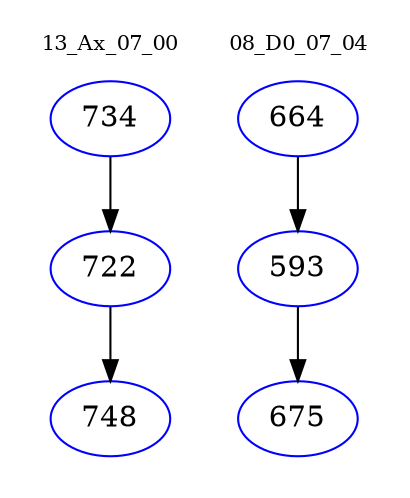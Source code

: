 digraph{
subgraph cluster_0 {
color = white
label = "13_Ax_07_00";
fontsize=10;
T0_734 [label="734", color="blue"]
T0_734 -> T0_722 [color="black"]
T0_722 [label="722", color="blue"]
T0_722 -> T0_748 [color="black"]
T0_748 [label="748", color="blue"]
}
subgraph cluster_1 {
color = white
label = "08_D0_07_04";
fontsize=10;
T1_664 [label="664", color="blue"]
T1_664 -> T1_593 [color="black"]
T1_593 [label="593", color="blue"]
T1_593 -> T1_675 [color="black"]
T1_675 [label="675", color="blue"]
}
}
